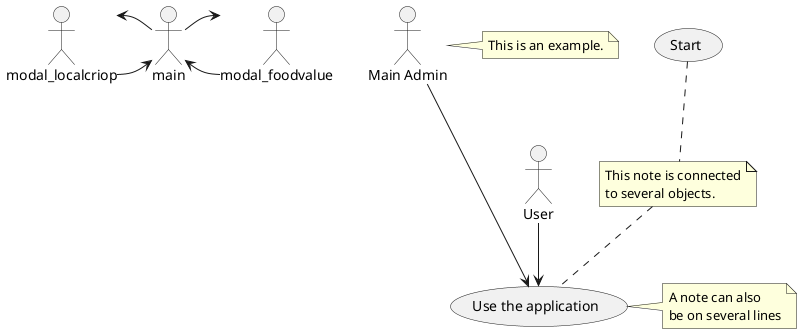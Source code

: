 @startuml
:Main Admin: as Admin
(Use the application) as (Use)


modal_localcriop -> main
main -> modal_localcriop
modal_foodvalue -> main
main -> modal_foodvalue
User --> (Use)

Admin ---> (Use)

note right of Admin : This is an example.

note right of (Use)
A note can also
be on several lines
end note

note "This note is connected\nto several objects." as N2
(Start) .. N2
N2 .. (Use)
@enduml
